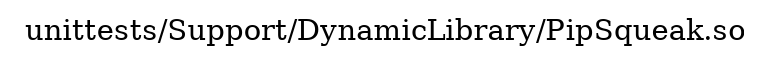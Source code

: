 digraph "unittests/Support/DynamicLibrary/PipSqueak.so" {
	label="unittests/Support/DynamicLibrary/PipSqueak.so";
	rankdir=LR;

}
